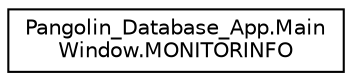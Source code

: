 digraph "Graphical Class Hierarchy"
{
 // LATEX_PDF_SIZE
  edge [fontname="Helvetica",fontsize="10",labelfontname="Helvetica",labelfontsize="10"];
  node [fontname="Helvetica",fontsize="10",shape=record];
  rankdir="LR";
  Node0 [label="Pangolin_Database_App.Main\lWindow.MONITORINFO",height=0.2,width=0.4,color="black", fillcolor="white", style="filled",URL="$class_pangolin___database___app_1_1_main_window_1_1_m_o_n_i_t_o_r_i_n_f_o.html",tooltip=" "];
}

